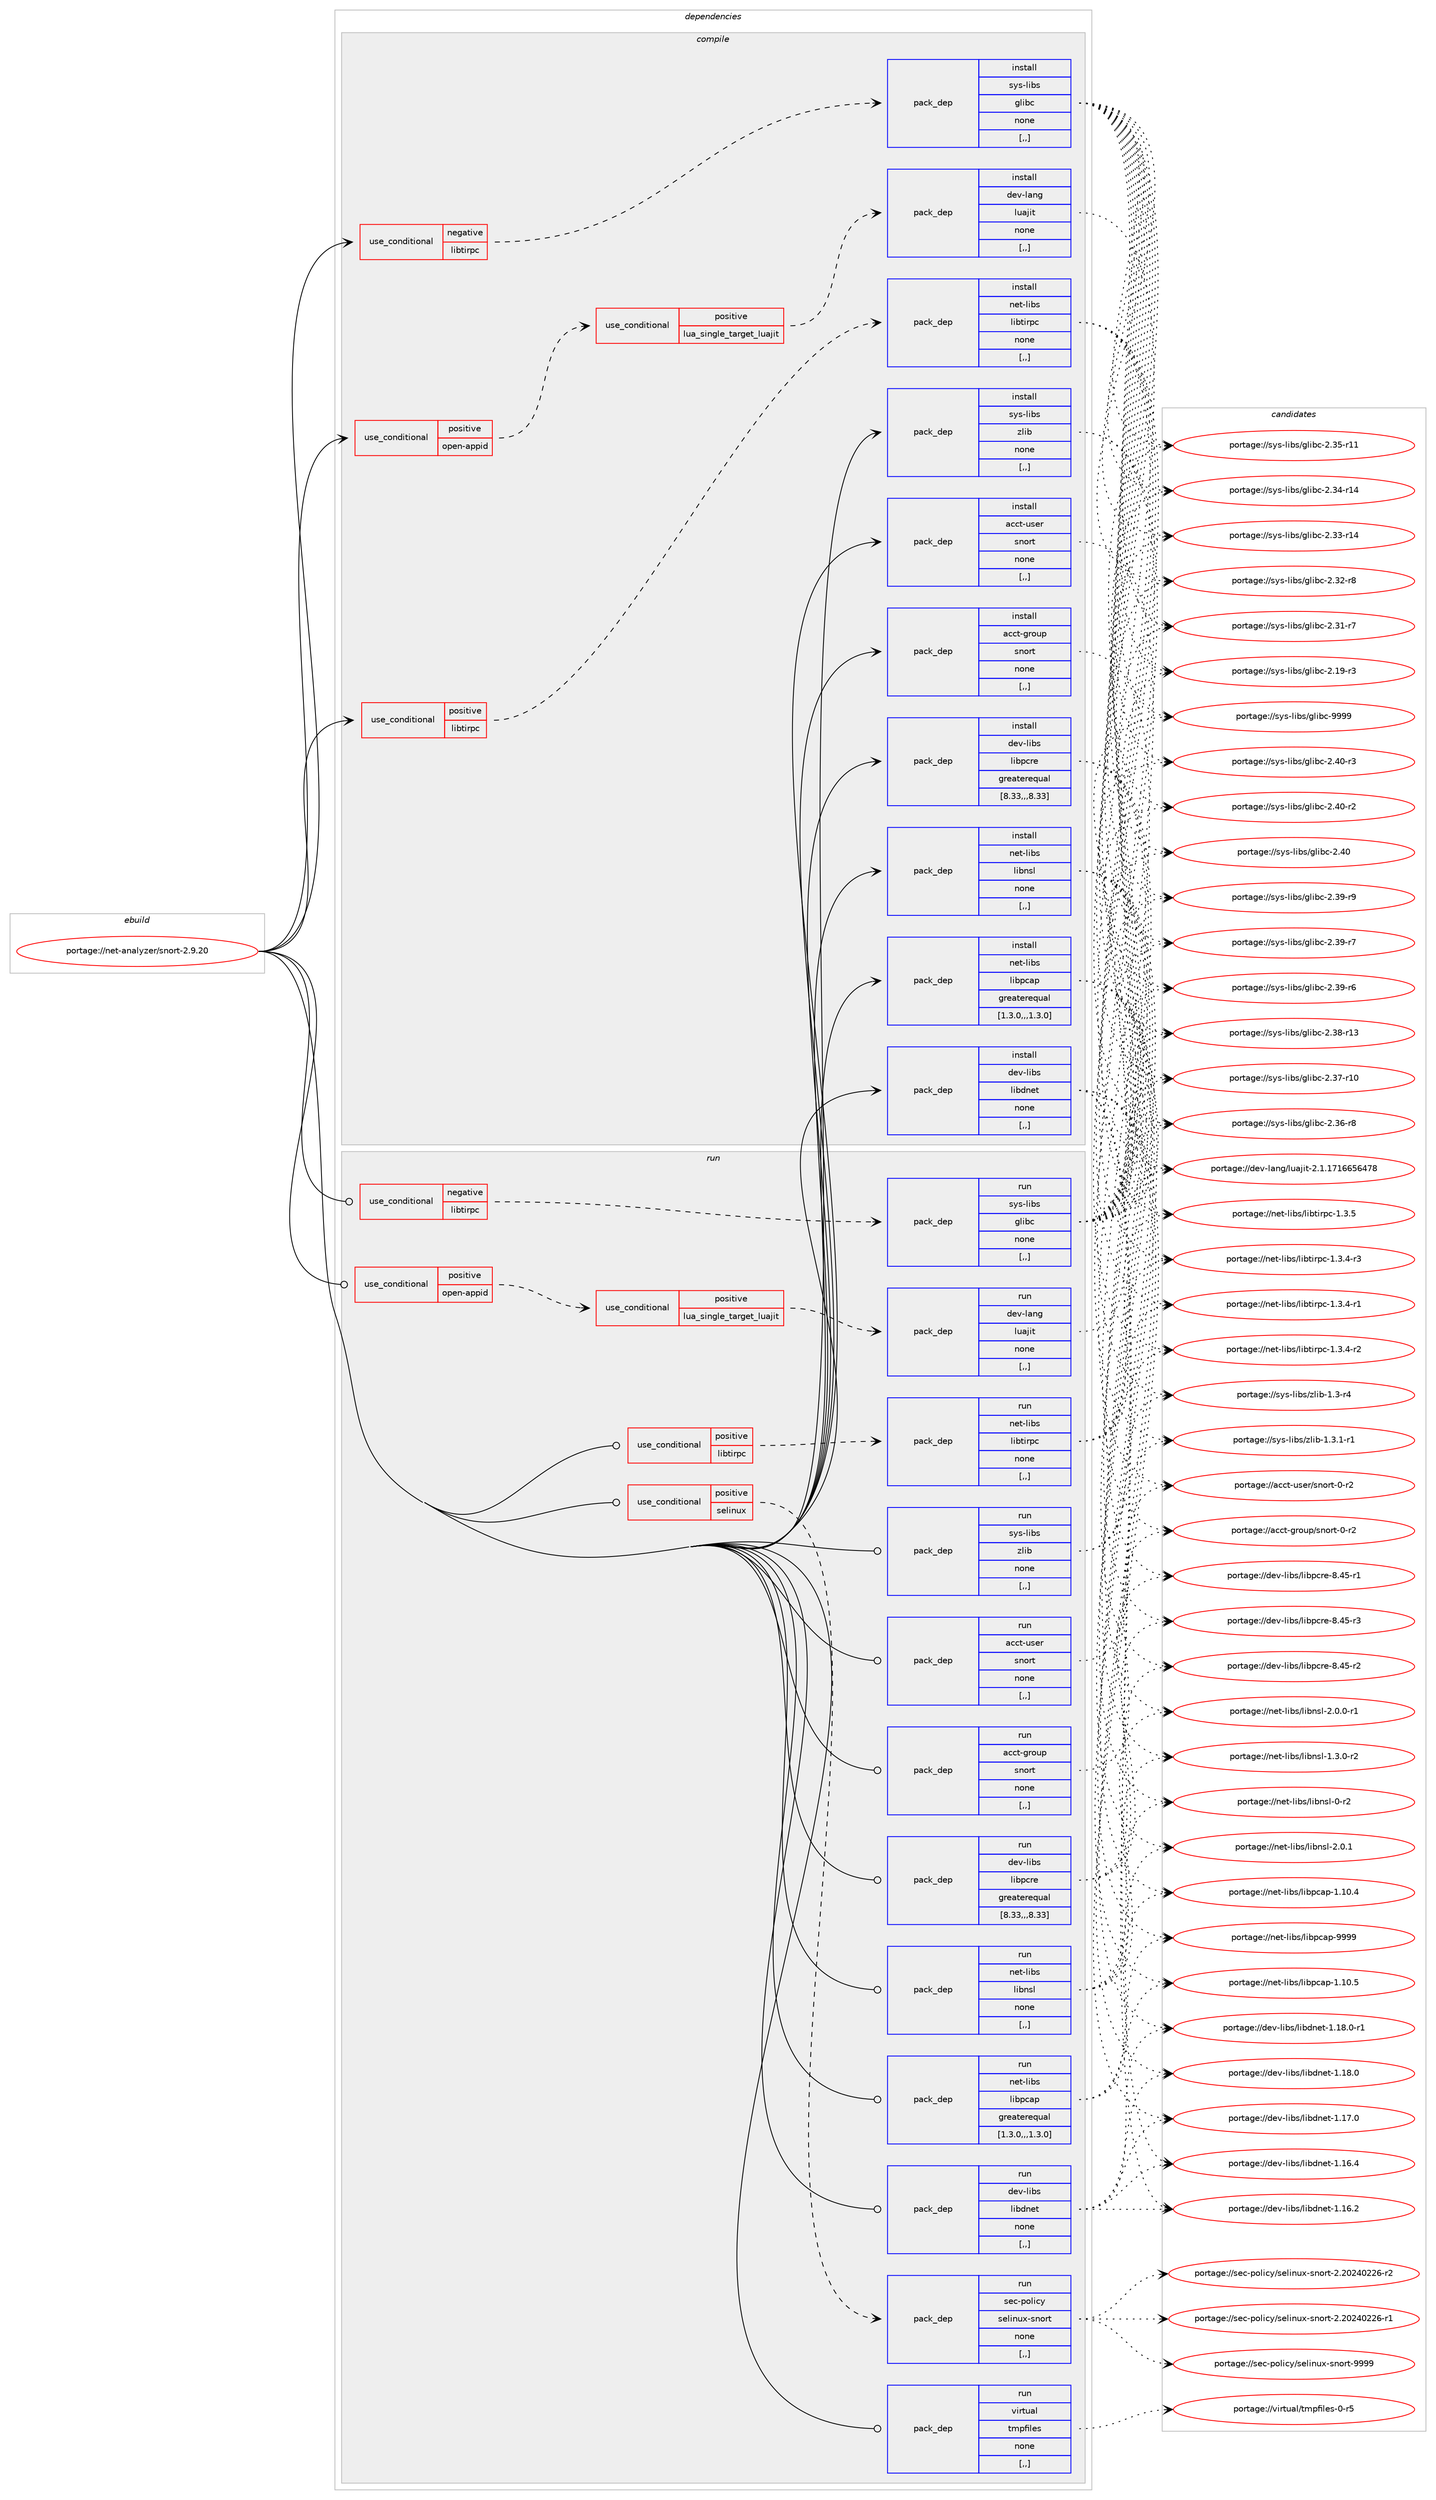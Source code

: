 digraph prolog {

# *************
# Graph options
# *************

newrank=true;
concentrate=true;
compound=true;
graph [rankdir=LR,fontname=Helvetica,fontsize=10,ranksep=1.5];#, ranksep=2.5, nodesep=0.2];
edge  [arrowhead=vee];
node  [fontname=Helvetica,fontsize=10];

# **********
# The ebuild
# **********

subgraph cluster_leftcol {
color=gray;
label=<<i>ebuild</i>>;
id [label="portage://net-analyzer/snort-2.9.20", color=red, width=4, href="../net-analyzer/snort-2.9.20.svg"];
}

# ****************
# The dependencies
# ****************

subgraph cluster_midcol {
color=gray;
label=<<i>dependencies</i>>;
subgraph cluster_compile {
fillcolor="#eeeeee";
style=filled;
label=<<i>compile</i>>;
subgraph cond222499 {
dependency853720 [label=<<TABLE BORDER="0" CELLBORDER="1" CELLSPACING="0" CELLPADDING="4"><TR><TD ROWSPAN="3" CELLPADDING="10">use_conditional</TD></TR><TR><TD>negative</TD></TR><TR><TD>libtirpc</TD></TR></TABLE>>, shape=none, color=red];
subgraph pack624868 {
dependency853721 [label=<<TABLE BORDER="0" CELLBORDER="1" CELLSPACING="0" CELLPADDING="4" WIDTH="220"><TR><TD ROWSPAN="6" CELLPADDING="30">pack_dep</TD></TR><TR><TD WIDTH="110">install</TD></TR><TR><TD>sys-libs</TD></TR><TR><TD>glibc</TD></TR><TR><TD>none</TD></TR><TR><TD>[,,]</TD></TR></TABLE>>, shape=none, color=blue];
}
dependency853720:e -> dependency853721:w [weight=20,style="dashed",arrowhead="vee"];
}
id:e -> dependency853720:w [weight=20,style="solid",arrowhead="vee"];
subgraph cond222500 {
dependency853722 [label=<<TABLE BORDER="0" CELLBORDER="1" CELLSPACING="0" CELLPADDING="4"><TR><TD ROWSPAN="3" CELLPADDING="10">use_conditional</TD></TR><TR><TD>positive</TD></TR><TR><TD>libtirpc</TD></TR></TABLE>>, shape=none, color=red];
subgraph pack624869 {
dependency853723 [label=<<TABLE BORDER="0" CELLBORDER="1" CELLSPACING="0" CELLPADDING="4" WIDTH="220"><TR><TD ROWSPAN="6" CELLPADDING="30">pack_dep</TD></TR><TR><TD WIDTH="110">install</TD></TR><TR><TD>net-libs</TD></TR><TR><TD>libtirpc</TD></TR><TR><TD>none</TD></TR><TR><TD>[,,]</TD></TR></TABLE>>, shape=none, color=blue];
}
dependency853722:e -> dependency853723:w [weight=20,style="dashed",arrowhead="vee"];
}
id:e -> dependency853722:w [weight=20,style="solid",arrowhead="vee"];
subgraph cond222501 {
dependency853724 [label=<<TABLE BORDER="0" CELLBORDER="1" CELLSPACING="0" CELLPADDING="4"><TR><TD ROWSPAN="3" CELLPADDING="10">use_conditional</TD></TR><TR><TD>positive</TD></TR><TR><TD>open-appid</TD></TR></TABLE>>, shape=none, color=red];
subgraph cond222502 {
dependency853725 [label=<<TABLE BORDER="0" CELLBORDER="1" CELLSPACING="0" CELLPADDING="4"><TR><TD ROWSPAN="3" CELLPADDING="10">use_conditional</TD></TR><TR><TD>positive</TD></TR><TR><TD>lua_single_target_luajit</TD></TR></TABLE>>, shape=none, color=red];
subgraph pack624870 {
dependency853726 [label=<<TABLE BORDER="0" CELLBORDER="1" CELLSPACING="0" CELLPADDING="4" WIDTH="220"><TR><TD ROWSPAN="6" CELLPADDING="30">pack_dep</TD></TR><TR><TD WIDTH="110">install</TD></TR><TR><TD>dev-lang</TD></TR><TR><TD>luajit</TD></TR><TR><TD>none</TD></TR><TR><TD>[,,]</TD></TR></TABLE>>, shape=none, color=blue];
}
dependency853725:e -> dependency853726:w [weight=20,style="dashed",arrowhead="vee"];
}
dependency853724:e -> dependency853725:w [weight=20,style="dashed",arrowhead="vee"];
}
id:e -> dependency853724:w [weight=20,style="solid",arrowhead="vee"];
subgraph pack624871 {
dependency853727 [label=<<TABLE BORDER="0" CELLBORDER="1" CELLSPACING="0" CELLPADDING="4" WIDTH="220"><TR><TD ROWSPAN="6" CELLPADDING="30">pack_dep</TD></TR><TR><TD WIDTH="110">install</TD></TR><TR><TD>acct-group</TD></TR><TR><TD>snort</TD></TR><TR><TD>none</TD></TR><TR><TD>[,,]</TD></TR></TABLE>>, shape=none, color=blue];
}
id:e -> dependency853727:w [weight=20,style="solid",arrowhead="vee"];
subgraph pack624872 {
dependency853728 [label=<<TABLE BORDER="0" CELLBORDER="1" CELLSPACING="0" CELLPADDING="4" WIDTH="220"><TR><TD ROWSPAN="6" CELLPADDING="30">pack_dep</TD></TR><TR><TD WIDTH="110">install</TD></TR><TR><TD>acct-user</TD></TR><TR><TD>snort</TD></TR><TR><TD>none</TD></TR><TR><TD>[,,]</TD></TR></TABLE>>, shape=none, color=blue];
}
id:e -> dependency853728:w [weight=20,style="solid",arrowhead="vee"];
subgraph pack624873 {
dependency853729 [label=<<TABLE BORDER="0" CELLBORDER="1" CELLSPACING="0" CELLPADDING="4" WIDTH="220"><TR><TD ROWSPAN="6" CELLPADDING="30">pack_dep</TD></TR><TR><TD WIDTH="110">install</TD></TR><TR><TD>dev-libs</TD></TR><TR><TD>libdnet</TD></TR><TR><TD>none</TD></TR><TR><TD>[,,]</TD></TR></TABLE>>, shape=none, color=blue];
}
id:e -> dependency853729:w [weight=20,style="solid",arrowhead="vee"];
subgraph pack624874 {
dependency853730 [label=<<TABLE BORDER="0" CELLBORDER="1" CELLSPACING="0" CELLPADDING="4" WIDTH="220"><TR><TD ROWSPAN="6" CELLPADDING="30">pack_dep</TD></TR><TR><TD WIDTH="110">install</TD></TR><TR><TD>dev-libs</TD></TR><TR><TD>libpcre</TD></TR><TR><TD>greaterequal</TD></TR><TR><TD>[8.33,,,8.33]</TD></TR></TABLE>>, shape=none, color=blue];
}
id:e -> dependency853730:w [weight=20,style="solid",arrowhead="vee"];
subgraph pack624875 {
dependency853731 [label=<<TABLE BORDER="0" CELLBORDER="1" CELLSPACING="0" CELLPADDING="4" WIDTH="220"><TR><TD ROWSPAN="6" CELLPADDING="30">pack_dep</TD></TR><TR><TD WIDTH="110">install</TD></TR><TR><TD>net-libs</TD></TR><TR><TD>libnsl</TD></TR><TR><TD>none</TD></TR><TR><TD>[,,]</TD></TR></TABLE>>, shape=none, color=blue];
}
id:e -> dependency853731:w [weight=20,style="solid",arrowhead="vee"];
subgraph pack624876 {
dependency853732 [label=<<TABLE BORDER="0" CELLBORDER="1" CELLSPACING="0" CELLPADDING="4" WIDTH="220"><TR><TD ROWSPAN="6" CELLPADDING="30">pack_dep</TD></TR><TR><TD WIDTH="110">install</TD></TR><TR><TD>net-libs</TD></TR><TR><TD>libpcap</TD></TR><TR><TD>greaterequal</TD></TR><TR><TD>[1.3.0,,,1.3.0]</TD></TR></TABLE>>, shape=none, color=blue];
}
id:e -> dependency853732:w [weight=20,style="solid",arrowhead="vee"];
subgraph pack624877 {
dependency853733 [label=<<TABLE BORDER="0" CELLBORDER="1" CELLSPACING="0" CELLPADDING="4" WIDTH="220"><TR><TD ROWSPAN="6" CELLPADDING="30">pack_dep</TD></TR><TR><TD WIDTH="110">install</TD></TR><TR><TD>sys-libs</TD></TR><TR><TD>zlib</TD></TR><TR><TD>none</TD></TR><TR><TD>[,,]</TD></TR></TABLE>>, shape=none, color=blue];
}
id:e -> dependency853733:w [weight=20,style="solid",arrowhead="vee"];
}
subgraph cluster_compileandrun {
fillcolor="#eeeeee";
style=filled;
label=<<i>compile and run</i>>;
}
subgraph cluster_run {
fillcolor="#eeeeee";
style=filled;
label=<<i>run</i>>;
subgraph cond222503 {
dependency853734 [label=<<TABLE BORDER="0" CELLBORDER="1" CELLSPACING="0" CELLPADDING="4"><TR><TD ROWSPAN="3" CELLPADDING="10">use_conditional</TD></TR><TR><TD>negative</TD></TR><TR><TD>libtirpc</TD></TR></TABLE>>, shape=none, color=red];
subgraph pack624878 {
dependency853735 [label=<<TABLE BORDER="0" CELLBORDER="1" CELLSPACING="0" CELLPADDING="4" WIDTH="220"><TR><TD ROWSPAN="6" CELLPADDING="30">pack_dep</TD></TR><TR><TD WIDTH="110">run</TD></TR><TR><TD>sys-libs</TD></TR><TR><TD>glibc</TD></TR><TR><TD>none</TD></TR><TR><TD>[,,]</TD></TR></TABLE>>, shape=none, color=blue];
}
dependency853734:e -> dependency853735:w [weight=20,style="dashed",arrowhead="vee"];
}
id:e -> dependency853734:w [weight=20,style="solid",arrowhead="odot"];
subgraph cond222504 {
dependency853736 [label=<<TABLE BORDER="0" CELLBORDER="1" CELLSPACING="0" CELLPADDING="4"><TR><TD ROWSPAN="3" CELLPADDING="10">use_conditional</TD></TR><TR><TD>positive</TD></TR><TR><TD>libtirpc</TD></TR></TABLE>>, shape=none, color=red];
subgraph pack624879 {
dependency853737 [label=<<TABLE BORDER="0" CELLBORDER="1" CELLSPACING="0" CELLPADDING="4" WIDTH="220"><TR><TD ROWSPAN="6" CELLPADDING="30">pack_dep</TD></TR><TR><TD WIDTH="110">run</TD></TR><TR><TD>net-libs</TD></TR><TR><TD>libtirpc</TD></TR><TR><TD>none</TD></TR><TR><TD>[,,]</TD></TR></TABLE>>, shape=none, color=blue];
}
dependency853736:e -> dependency853737:w [weight=20,style="dashed",arrowhead="vee"];
}
id:e -> dependency853736:w [weight=20,style="solid",arrowhead="odot"];
subgraph cond222505 {
dependency853738 [label=<<TABLE BORDER="0" CELLBORDER="1" CELLSPACING="0" CELLPADDING="4"><TR><TD ROWSPAN="3" CELLPADDING="10">use_conditional</TD></TR><TR><TD>positive</TD></TR><TR><TD>open-appid</TD></TR></TABLE>>, shape=none, color=red];
subgraph cond222506 {
dependency853739 [label=<<TABLE BORDER="0" CELLBORDER="1" CELLSPACING="0" CELLPADDING="4"><TR><TD ROWSPAN="3" CELLPADDING="10">use_conditional</TD></TR><TR><TD>positive</TD></TR><TR><TD>lua_single_target_luajit</TD></TR></TABLE>>, shape=none, color=red];
subgraph pack624880 {
dependency853740 [label=<<TABLE BORDER="0" CELLBORDER="1" CELLSPACING="0" CELLPADDING="4" WIDTH="220"><TR><TD ROWSPAN="6" CELLPADDING="30">pack_dep</TD></TR><TR><TD WIDTH="110">run</TD></TR><TR><TD>dev-lang</TD></TR><TR><TD>luajit</TD></TR><TR><TD>none</TD></TR><TR><TD>[,,]</TD></TR></TABLE>>, shape=none, color=blue];
}
dependency853739:e -> dependency853740:w [weight=20,style="dashed",arrowhead="vee"];
}
dependency853738:e -> dependency853739:w [weight=20,style="dashed",arrowhead="vee"];
}
id:e -> dependency853738:w [weight=20,style="solid",arrowhead="odot"];
subgraph cond222507 {
dependency853741 [label=<<TABLE BORDER="0" CELLBORDER="1" CELLSPACING="0" CELLPADDING="4"><TR><TD ROWSPAN="3" CELLPADDING="10">use_conditional</TD></TR><TR><TD>positive</TD></TR><TR><TD>selinux</TD></TR></TABLE>>, shape=none, color=red];
subgraph pack624881 {
dependency853742 [label=<<TABLE BORDER="0" CELLBORDER="1" CELLSPACING="0" CELLPADDING="4" WIDTH="220"><TR><TD ROWSPAN="6" CELLPADDING="30">pack_dep</TD></TR><TR><TD WIDTH="110">run</TD></TR><TR><TD>sec-policy</TD></TR><TR><TD>selinux-snort</TD></TR><TR><TD>none</TD></TR><TR><TD>[,,]</TD></TR></TABLE>>, shape=none, color=blue];
}
dependency853741:e -> dependency853742:w [weight=20,style="dashed",arrowhead="vee"];
}
id:e -> dependency853741:w [weight=20,style="solid",arrowhead="odot"];
subgraph pack624882 {
dependency853743 [label=<<TABLE BORDER="0" CELLBORDER="1" CELLSPACING="0" CELLPADDING="4" WIDTH="220"><TR><TD ROWSPAN="6" CELLPADDING="30">pack_dep</TD></TR><TR><TD WIDTH="110">run</TD></TR><TR><TD>acct-group</TD></TR><TR><TD>snort</TD></TR><TR><TD>none</TD></TR><TR><TD>[,,]</TD></TR></TABLE>>, shape=none, color=blue];
}
id:e -> dependency853743:w [weight=20,style="solid",arrowhead="odot"];
subgraph pack624883 {
dependency853744 [label=<<TABLE BORDER="0" CELLBORDER="1" CELLSPACING="0" CELLPADDING="4" WIDTH="220"><TR><TD ROWSPAN="6" CELLPADDING="30">pack_dep</TD></TR><TR><TD WIDTH="110">run</TD></TR><TR><TD>acct-user</TD></TR><TR><TD>snort</TD></TR><TR><TD>none</TD></TR><TR><TD>[,,]</TD></TR></TABLE>>, shape=none, color=blue];
}
id:e -> dependency853744:w [weight=20,style="solid",arrowhead="odot"];
subgraph pack624884 {
dependency853745 [label=<<TABLE BORDER="0" CELLBORDER="1" CELLSPACING="0" CELLPADDING="4" WIDTH="220"><TR><TD ROWSPAN="6" CELLPADDING="30">pack_dep</TD></TR><TR><TD WIDTH="110">run</TD></TR><TR><TD>dev-libs</TD></TR><TR><TD>libdnet</TD></TR><TR><TD>none</TD></TR><TR><TD>[,,]</TD></TR></TABLE>>, shape=none, color=blue];
}
id:e -> dependency853745:w [weight=20,style="solid",arrowhead="odot"];
subgraph pack624885 {
dependency853746 [label=<<TABLE BORDER="0" CELLBORDER="1" CELLSPACING="0" CELLPADDING="4" WIDTH="220"><TR><TD ROWSPAN="6" CELLPADDING="30">pack_dep</TD></TR><TR><TD WIDTH="110">run</TD></TR><TR><TD>dev-libs</TD></TR><TR><TD>libpcre</TD></TR><TR><TD>greaterequal</TD></TR><TR><TD>[8.33,,,8.33]</TD></TR></TABLE>>, shape=none, color=blue];
}
id:e -> dependency853746:w [weight=20,style="solid",arrowhead="odot"];
subgraph pack624886 {
dependency853747 [label=<<TABLE BORDER="0" CELLBORDER="1" CELLSPACING="0" CELLPADDING="4" WIDTH="220"><TR><TD ROWSPAN="6" CELLPADDING="30">pack_dep</TD></TR><TR><TD WIDTH="110">run</TD></TR><TR><TD>net-libs</TD></TR><TR><TD>libnsl</TD></TR><TR><TD>none</TD></TR><TR><TD>[,,]</TD></TR></TABLE>>, shape=none, color=blue];
}
id:e -> dependency853747:w [weight=20,style="solid",arrowhead="odot"];
subgraph pack624887 {
dependency853748 [label=<<TABLE BORDER="0" CELLBORDER="1" CELLSPACING="0" CELLPADDING="4" WIDTH="220"><TR><TD ROWSPAN="6" CELLPADDING="30">pack_dep</TD></TR><TR><TD WIDTH="110">run</TD></TR><TR><TD>net-libs</TD></TR><TR><TD>libpcap</TD></TR><TR><TD>greaterequal</TD></TR><TR><TD>[1.3.0,,,1.3.0]</TD></TR></TABLE>>, shape=none, color=blue];
}
id:e -> dependency853748:w [weight=20,style="solid",arrowhead="odot"];
subgraph pack624888 {
dependency853749 [label=<<TABLE BORDER="0" CELLBORDER="1" CELLSPACING="0" CELLPADDING="4" WIDTH="220"><TR><TD ROWSPAN="6" CELLPADDING="30">pack_dep</TD></TR><TR><TD WIDTH="110">run</TD></TR><TR><TD>sys-libs</TD></TR><TR><TD>zlib</TD></TR><TR><TD>none</TD></TR><TR><TD>[,,]</TD></TR></TABLE>>, shape=none, color=blue];
}
id:e -> dependency853749:w [weight=20,style="solid",arrowhead="odot"];
subgraph pack624889 {
dependency853750 [label=<<TABLE BORDER="0" CELLBORDER="1" CELLSPACING="0" CELLPADDING="4" WIDTH="220"><TR><TD ROWSPAN="6" CELLPADDING="30">pack_dep</TD></TR><TR><TD WIDTH="110">run</TD></TR><TR><TD>virtual</TD></TR><TR><TD>tmpfiles</TD></TR><TR><TD>none</TD></TR><TR><TD>[,,]</TD></TR></TABLE>>, shape=none, color=blue];
}
id:e -> dependency853750:w [weight=20,style="solid",arrowhead="odot"];
}
}

# **************
# The candidates
# **************

subgraph cluster_choices {
rank=same;
color=gray;
label=<<i>candidates</i>>;

subgraph choice624868 {
color=black;
nodesep=1;
choice11512111545108105981154710310810598994557575757 [label="portage://sys-libs/glibc-9999", color=red, width=4,href="../sys-libs/glibc-9999.svg"];
choice115121115451081059811547103108105989945504652484511451 [label="portage://sys-libs/glibc-2.40-r3", color=red, width=4,href="../sys-libs/glibc-2.40-r3.svg"];
choice115121115451081059811547103108105989945504652484511450 [label="portage://sys-libs/glibc-2.40-r2", color=red, width=4,href="../sys-libs/glibc-2.40-r2.svg"];
choice11512111545108105981154710310810598994550465248 [label="portage://sys-libs/glibc-2.40", color=red, width=4,href="../sys-libs/glibc-2.40.svg"];
choice115121115451081059811547103108105989945504651574511457 [label="portage://sys-libs/glibc-2.39-r9", color=red, width=4,href="../sys-libs/glibc-2.39-r9.svg"];
choice115121115451081059811547103108105989945504651574511455 [label="portage://sys-libs/glibc-2.39-r7", color=red, width=4,href="../sys-libs/glibc-2.39-r7.svg"];
choice115121115451081059811547103108105989945504651574511454 [label="portage://sys-libs/glibc-2.39-r6", color=red, width=4,href="../sys-libs/glibc-2.39-r6.svg"];
choice11512111545108105981154710310810598994550465156451144951 [label="portage://sys-libs/glibc-2.38-r13", color=red, width=4,href="../sys-libs/glibc-2.38-r13.svg"];
choice11512111545108105981154710310810598994550465155451144948 [label="portage://sys-libs/glibc-2.37-r10", color=red, width=4,href="../sys-libs/glibc-2.37-r10.svg"];
choice115121115451081059811547103108105989945504651544511456 [label="portage://sys-libs/glibc-2.36-r8", color=red, width=4,href="../sys-libs/glibc-2.36-r8.svg"];
choice11512111545108105981154710310810598994550465153451144949 [label="portage://sys-libs/glibc-2.35-r11", color=red, width=4,href="../sys-libs/glibc-2.35-r11.svg"];
choice11512111545108105981154710310810598994550465152451144952 [label="portage://sys-libs/glibc-2.34-r14", color=red, width=4,href="../sys-libs/glibc-2.34-r14.svg"];
choice11512111545108105981154710310810598994550465151451144952 [label="portage://sys-libs/glibc-2.33-r14", color=red, width=4,href="../sys-libs/glibc-2.33-r14.svg"];
choice115121115451081059811547103108105989945504651504511456 [label="portage://sys-libs/glibc-2.32-r8", color=red, width=4,href="../sys-libs/glibc-2.32-r8.svg"];
choice115121115451081059811547103108105989945504651494511455 [label="portage://sys-libs/glibc-2.31-r7", color=red, width=4,href="../sys-libs/glibc-2.31-r7.svg"];
choice115121115451081059811547103108105989945504649574511451 [label="portage://sys-libs/glibc-2.19-r3", color=red, width=4,href="../sys-libs/glibc-2.19-r3.svg"];
dependency853721:e -> choice11512111545108105981154710310810598994557575757:w [style=dotted,weight="100"];
dependency853721:e -> choice115121115451081059811547103108105989945504652484511451:w [style=dotted,weight="100"];
dependency853721:e -> choice115121115451081059811547103108105989945504652484511450:w [style=dotted,weight="100"];
dependency853721:e -> choice11512111545108105981154710310810598994550465248:w [style=dotted,weight="100"];
dependency853721:e -> choice115121115451081059811547103108105989945504651574511457:w [style=dotted,weight="100"];
dependency853721:e -> choice115121115451081059811547103108105989945504651574511455:w [style=dotted,weight="100"];
dependency853721:e -> choice115121115451081059811547103108105989945504651574511454:w [style=dotted,weight="100"];
dependency853721:e -> choice11512111545108105981154710310810598994550465156451144951:w [style=dotted,weight="100"];
dependency853721:e -> choice11512111545108105981154710310810598994550465155451144948:w [style=dotted,weight="100"];
dependency853721:e -> choice115121115451081059811547103108105989945504651544511456:w [style=dotted,weight="100"];
dependency853721:e -> choice11512111545108105981154710310810598994550465153451144949:w [style=dotted,weight="100"];
dependency853721:e -> choice11512111545108105981154710310810598994550465152451144952:w [style=dotted,weight="100"];
dependency853721:e -> choice11512111545108105981154710310810598994550465151451144952:w [style=dotted,weight="100"];
dependency853721:e -> choice115121115451081059811547103108105989945504651504511456:w [style=dotted,weight="100"];
dependency853721:e -> choice115121115451081059811547103108105989945504651494511455:w [style=dotted,weight="100"];
dependency853721:e -> choice115121115451081059811547103108105989945504649574511451:w [style=dotted,weight="100"];
}
subgraph choice624869 {
color=black;
nodesep=1;
choice1101011164510810598115471081059811610511411299454946514653 [label="portage://net-libs/libtirpc-1.3.5", color=red, width=4,href="../net-libs/libtirpc-1.3.5.svg"];
choice11010111645108105981154710810598116105114112994549465146524511451 [label="portage://net-libs/libtirpc-1.3.4-r3", color=red, width=4,href="../net-libs/libtirpc-1.3.4-r3.svg"];
choice11010111645108105981154710810598116105114112994549465146524511450 [label="portage://net-libs/libtirpc-1.3.4-r2", color=red, width=4,href="../net-libs/libtirpc-1.3.4-r2.svg"];
choice11010111645108105981154710810598116105114112994549465146524511449 [label="portage://net-libs/libtirpc-1.3.4-r1", color=red, width=4,href="../net-libs/libtirpc-1.3.4-r1.svg"];
dependency853723:e -> choice1101011164510810598115471081059811610511411299454946514653:w [style=dotted,weight="100"];
dependency853723:e -> choice11010111645108105981154710810598116105114112994549465146524511451:w [style=dotted,weight="100"];
dependency853723:e -> choice11010111645108105981154710810598116105114112994549465146524511450:w [style=dotted,weight="100"];
dependency853723:e -> choice11010111645108105981154710810598116105114112994549465146524511449:w [style=dotted,weight="100"];
}
subgraph choice624870 {
color=black;
nodesep=1;
choice10010111845108971101034710811797106105116455046494649554954545354525556 [label="portage://dev-lang/luajit-2.1.1716656478", color=red, width=4,href="../dev-lang/luajit-2.1.1716656478.svg"];
dependency853726:e -> choice10010111845108971101034710811797106105116455046494649554954545354525556:w [style=dotted,weight="100"];
}
subgraph choice624871 {
color=black;
nodesep=1;
choice979999116451031141111171124711511011111411645484511450 [label="portage://acct-group/snort-0-r2", color=red, width=4,href="../acct-group/snort-0-r2.svg"];
dependency853727:e -> choice979999116451031141111171124711511011111411645484511450:w [style=dotted,weight="100"];
}
subgraph choice624872 {
color=black;
nodesep=1;
choice979999116451171151011144711511011111411645484511450 [label="portage://acct-user/snort-0-r2", color=red, width=4,href="../acct-user/snort-0-r2.svg"];
dependency853728:e -> choice979999116451171151011144711511011111411645484511450:w [style=dotted,weight="100"];
}
subgraph choice624873 {
color=black;
nodesep=1;
choice10010111845108105981154710810598100110101116454946495646484511449 [label="portage://dev-libs/libdnet-1.18.0-r1", color=red, width=4,href="../dev-libs/libdnet-1.18.0-r1.svg"];
choice1001011184510810598115471081059810011010111645494649564648 [label="portage://dev-libs/libdnet-1.18.0", color=red, width=4,href="../dev-libs/libdnet-1.18.0.svg"];
choice1001011184510810598115471081059810011010111645494649554648 [label="portage://dev-libs/libdnet-1.17.0", color=red, width=4,href="../dev-libs/libdnet-1.17.0.svg"];
choice1001011184510810598115471081059810011010111645494649544652 [label="portage://dev-libs/libdnet-1.16.4", color=red, width=4,href="../dev-libs/libdnet-1.16.4.svg"];
choice1001011184510810598115471081059810011010111645494649544650 [label="portage://dev-libs/libdnet-1.16.2", color=red, width=4,href="../dev-libs/libdnet-1.16.2.svg"];
dependency853729:e -> choice10010111845108105981154710810598100110101116454946495646484511449:w [style=dotted,weight="100"];
dependency853729:e -> choice1001011184510810598115471081059810011010111645494649564648:w [style=dotted,weight="100"];
dependency853729:e -> choice1001011184510810598115471081059810011010111645494649554648:w [style=dotted,weight="100"];
dependency853729:e -> choice1001011184510810598115471081059810011010111645494649544652:w [style=dotted,weight="100"];
dependency853729:e -> choice1001011184510810598115471081059810011010111645494649544650:w [style=dotted,weight="100"];
}
subgraph choice624874 {
color=black;
nodesep=1;
choice100101118451081059811547108105981129911410145564652534511451 [label="portage://dev-libs/libpcre-8.45-r3", color=red, width=4,href="../dev-libs/libpcre-8.45-r3.svg"];
choice100101118451081059811547108105981129911410145564652534511450 [label="portage://dev-libs/libpcre-8.45-r2", color=red, width=4,href="../dev-libs/libpcre-8.45-r2.svg"];
choice100101118451081059811547108105981129911410145564652534511449 [label="portage://dev-libs/libpcre-8.45-r1", color=red, width=4,href="../dev-libs/libpcre-8.45-r1.svg"];
dependency853730:e -> choice100101118451081059811547108105981129911410145564652534511451:w [style=dotted,weight="100"];
dependency853730:e -> choice100101118451081059811547108105981129911410145564652534511450:w [style=dotted,weight="100"];
dependency853730:e -> choice100101118451081059811547108105981129911410145564652534511449:w [style=dotted,weight="100"];
}
subgraph choice624875 {
color=black;
nodesep=1;
choice11010111645108105981154710810598110115108455046484649 [label="portage://net-libs/libnsl-2.0.1", color=red, width=4,href="../net-libs/libnsl-2.0.1.svg"];
choice110101116451081059811547108105981101151084550464846484511449 [label="portage://net-libs/libnsl-2.0.0-r1", color=red, width=4,href="../net-libs/libnsl-2.0.0-r1.svg"];
choice110101116451081059811547108105981101151084549465146484511450 [label="portage://net-libs/libnsl-1.3.0-r2", color=red, width=4,href="../net-libs/libnsl-1.3.0-r2.svg"];
choice1101011164510810598115471081059811011510845484511450 [label="portage://net-libs/libnsl-0-r2", color=red, width=4,href="../net-libs/libnsl-0-r2.svg"];
dependency853731:e -> choice11010111645108105981154710810598110115108455046484649:w [style=dotted,weight="100"];
dependency853731:e -> choice110101116451081059811547108105981101151084550464846484511449:w [style=dotted,weight="100"];
dependency853731:e -> choice110101116451081059811547108105981101151084549465146484511450:w [style=dotted,weight="100"];
dependency853731:e -> choice1101011164510810598115471081059811011510845484511450:w [style=dotted,weight="100"];
}
subgraph choice624876 {
color=black;
nodesep=1;
choice1101011164510810598115471081059811299971124557575757 [label="portage://net-libs/libpcap-9999", color=red, width=4,href="../net-libs/libpcap-9999.svg"];
choice11010111645108105981154710810598112999711245494649484653 [label="portage://net-libs/libpcap-1.10.5", color=red, width=4,href="../net-libs/libpcap-1.10.5.svg"];
choice11010111645108105981154710810598112999711245494649484652 [label="portage://net-libs/libpcap-1.10.4", color=red, width=4,href="../net-libs/libpcap-1.10.4.svg"];
dependency853732:e -> choice1101011164510810598115471081059811299971124557575757:w [style=dotted,weight="100"];
dependency853732:e -> choice11010111645108105981154710810598112999711245494649484653:w [style=dotted,weight="100"];
dependency853732:e -> choice11010111645108105981154710810598112999711245494649484652:w [style=dotted,weight="100"];
}
subgraph choice624877 {
color=black;
nodesep=1;
choice115121115451081059811547122108105984549465146494511449 [label="portage://sys-libs/zlib-1.3.1-r1", color=red, width=4,href="../sys-libs/zlib-1.3.1-r1.svg"];
choice11512111545108105981154712210810598454946514511452 [label="portage://sys-libs/zlib-1.3-r4", color=red, width=4,href="../sys-libs/zlib-1.3-r4.svg"];
dependency853733:e -> choice115121115451081059811547122108105984549465146494511449:w [style=dotted,weight="100"];
dependency853733:e -> choice11512111545108105981154712210810598454946514511452:w [style=dotted,weight="100"];
}
subgraph choice624878 {
color=black;
nodesep=1;
choice11512111545108105981154710310810598994557575757 [label="portage://sys-libs/glibc-9999", color=red, width=4,href="../sys-libs/glibc-9999.svg"];
choice115121115451081059811547103108105989945504652484511451 [label="portage://sys-libs/glibc-2.40-r3", color=red, width=4,href="../sys-libs/glibc-2.40-r3.svg"];
choice115121115451081059811547103108105989945504652484511450 [label="portage://sys-libs/glibc-2.40-r2", color=red, width=4,href="../sys-libs/glibc-2.40-r2.svg"];
choice11512111545108105981154710310810598994550465248 [label="portage://sys-libs/glibc-2.40", color=red, width=4,href="../sys-libs/glibc-2.40.svg"];
choice115121115451081059811547103108105989945504651574511457 [label="portage://sys-libs/glibc-2.39-r9", color=red, width=4,href="../sys-libs/glibc-2.39-r9.svg"];
choice115121115451081059811547103108105989945504651574511455 [label="portage://sys-libs/glibc-2.39-r7", color=red, width=4,href="../sys-libs/glibc-2.39-r7.svg"];
choice115121115451081059811547103108105989945504651574511454 [label="portage://sys-libs/glibc-2.39-r6", color=red, width=4,href="../sys-libs/glibc-2.39-r6.svg"];
choice11512111545108105981154710310810598994550465156451144951 [label="portage://sys-libs/glibc-2.38-r13", color=red, width=4,href="../sys-libs/glibc-2.38-r13.svg"];
choice11512111545108105981154710310810598994550465155451144948 [label="portage://sys-libs/glibc-2.37-r10", color=red, width=4,href="../sys-libs/glibc-2.37-r10.svg"];
choice115121115451081059811547103108105989945504651544511456 [label="portage://sys-libs/glibc-2.36-r8", color=red, width=4,href="../sys-libs/glibc-2.36-r8.svg"];
choice11512111545108105981154710310810598994550465153451144949 [label="portage://sys-libs/glibc-2.35-r11", color=red, width=4,href="../sys-libs/glibc-2.35-r11.svg"];
choice11512111545108105981154710310810598994550465152451144952 [label="portage://sys-libs/glibc-2.34-r14", color=red, width=4,href="../sys-libs/glibc-2.34-r14.svg"];
choice11512111545108105981154710310810598994550465151451144952 [label="portage://sys-libs/glibc-2.33-r14", color=red, width=4,href="../sys-libs/glibc-2.33-r14.svg"];
choice115121115451081059811547103108105989945504651504511456 [label="portage://sys-libs/glibc-2.32-r8", color=red, width=4,href="../sys-libs/glibc-2.32-r8.svg"];
choice115121115451081059811547103108105989945504651494511455 [label="portage://sys-libs/glibc-2.31-r7", color=red, width=4,href="../sys-libs/glibc-2.31-r7.svg"];
choice115121115451081059811547103108105989945504649574511451 [label="portage://sys-libs/glibc-2.19-r3", color=red, width=4,href="../sys-libs/glibc-2.19-r3.svg"];
dependency853735:e -> choice11512111545108105981154710310810598994557575757:w [style=dotted,weight="100"];
dependency853735:e -> choice115121115451081059811547103108105989945504652484511451:w [style=dotted,weight="100"];
dependency853735:e -> choice115121115451081059811547103108105989945504652484511450:w [style=dotted,weight="100"];
dependency853735:e -> choice11512111545108105981154710310810598994550465248:w [style=dotted,weight="100"];
dependency853735:e -> choice115121115451081059811547103108105989945504651574511457:w [style=dotted,weight="100"];
dependency853735:e -> choice115121115451081059811547103108105989945504651574511455:w [style=dotted,weight="100"];
dependency853735:e -> choice115121115451081059811547103108105989945504651574511454:w [style=dotted,weight="100"];
dependency853735:e -> choice11512111545108105981154710310810598994550465156451144951:w [style=dotted,weight="100"];
dependency853735:e -> choice11512111545108105981154710310810598994550465155451144948:w [style=dotted,weight="100"];
dependency853735:e -> choice115121115451081059811547103108105989945504651544511456:w [style=dotted,weight="100"];
dependency853735:e -> choice11512111545108105981154710310810598994550465153451144949:w [style=dotted,weight="100"];
dependency853735:e -> choice11512111545108105981154710310810598994550465152451144952:w [style=dotted,weight="100"];
dependency853735:e -> choice11512111545108105981154710310810598994550465151451144952:w [style=dotted,weight="100"];
dependency853735:e -> choice115121115451081059811547103108105989945504651504511456:w [style=dotted,weight="100"];
dependency853735:e -> choice115121115451081059811547103108105989945504651494511455:w [style=dotted,weight="100"];
dependency853735:e -> choice115121115451081059811547103108105989945504649574511451:w [style=dotted,weight="100"];
}
subgraph choice624879 {
color=black;
nodesep=1;
choice1101011164510810598115471081059811610511411299454946514653 [label="portage://net-libs/libtirpc-1.3.5", color=red, width=4,href="../net-libs/libtirpc-1.3.5.svg"];
choice11010111645108105981154710810598116105114112994549465146524511451 [label="portage://net-libs/libtirpc-1.3.4-r3", color=red, width=4,href="../net-libs/libtirpc-1.3.4-r3.svg"];
choice11010111645108105981154710810598116105114112994549465146524511450 [label="portage://net-libs/libtirpc-1.3.4-r2", color=red, width=4,href="../net-libs/libtirpc-1.3.4-r2.svg"];
choice11010111645108105981154710810598116105114112994549465146524511449 [label="portage://net-libs/libtirpc-1.3.4-r1", color=red, width=4,href="../net-libs/libtirpc-1.3.4-r1.svg"];
dependency853737:e -> choice1101011164510810598115471081059811610511411299454946514653:w [style=dotted,weight="100"];
dependency853737:e -> choice11010111645108105981154710810598116105114112994549465146524511451:w [style=dotted,weight="100"];
dependency853737:e -> choice11010111645108105981154710810598116105114112994549465146524511450:w [style=dotted,weight="100"];
dependency853737:e -> choice11010111645108105981154710810598116105114112994549465146524511449:w [style=dotted,weight="100"];
}
subgraph choice624880 {
color=black;
nodesep=1;
choice10010111845108971101034710811797106105116455046494649554954545354525556 [label="portage://dev-lang/luajit-2.1.1716656478", color=red, width=4,href="../dev-lang/luajit-2.1.1716656478.svg"];
dependency853740:e -> choice10010111845108971101034710811797106105116455046494649554954545354525556:w [style=dotted,weight="100"];
}
subgraph choice624881 {
color=black;
nodesep=1;
choice11510199451121111081059912147115101108105110117120451151101111141164557575757 [label="portage://sec-policy/selinux-snort-9999", color=red, width=4,href="../sec-policy/selinux-snort-9999.svg"];
choice115101994511211110810599121471151011081051101171204511511011111411645504650485052485050544511450 [label="portage://sec-policy/selinux-snort-2.20240226-r2", color=red, width=4,href="../sec-policy/selinux-snort-2.20240226-r2.svg"];
choice115101994511211110810599121471151011081051101171204511511011111411645504650485052485050544511449 [label="portage://sec-policy/selinux-snort-2.20240226-r1", color=red, width=4,href="../sec-policy/selinux-snort-2.20240226-r1.svg"];
dependency853742:e -> choice11510199451121111081059912147115101108105110117120451151101111141164557575757:w [style=dotted,weight="100"];
dependency853742:e -> choice115101994511211110810599121471151011081051101171204511511011111411645504650485052485050544511450:w [style=dotted,weight="100"];
dependency853742:e -> choice115101994511211110810599121471151011081051101171204511511011111411645504650485052485050544511449:w [style=dotted,weight="100"];
}
subgraph choice624882 {
color=black;
nodesep=1;
choice979999116451031141111171124711511011111411645484511450 [label="portage://acct-group/snort-0-r2", color=red, width=4,href="../acct-group/snort-0-r2.svg"];
dependency853743:e -> choice979999116451031141111171124711511011111411645484511450:w [style=dotted,weight="100"];
}
subgraph choice624883 {
color=black;
nodesep=1;
choice979999116451171151011144711511011111411645484511450 [label="portage://acct-user/snort-0-r2", color=red, width=4,href="../acct-user/snort-0-r2.svg"];
dependency853744:e -> choice979999116451171151011144711511011111411645484511450:w [style=dotted,weight="100"];
}
subgraph choice624884 {
color=black;
nodesep=1;
choice10010111845108105981154710810598100110101116454946495646484511449 [label="portage://dev-libs/libdnet-1.18.0-r1", color=red, width=4,href="../dev-libs/libdnet-1.18.0-r1.svg"];
choice1001011184510810598115471081059810011010111645494649564648 [label="portage://dev-libs/libdnet-1.18.0", color=red, width=4,href="../dev-libs/libdnet-1.18.0.svg"];
choice1001011184510810598115471081059810011010111645494649554648 [label="portage://dev-libs/libdnet-1.17.0", color=red, width=4,href="../dev-libs/libdnet-1.17.0.svg"];
choice1001011184510810598115471081059810011010111645494649544652 [label="portage://dev-libs/libdnet-1.16.4", color=red, width=4,href="../dev-libs/libdnet-1.16.4.svg"];
choice1001011184510810598115471081059810011010111645494649544650 [label="portage://dev-libs/libdnet-1.16.2", color=red, width=4,href="../dev-libs/libdnet-1.16.2.svg"];
dependency853745:e -> choice10010111845108105981154710810598100110101116454946495646484511449:w [style=dotted,weight="100"];
dependency853745:e -> choice1001011184510810598115471081059810011010111645494649564648:w [style=dotted,weight="100"];
dependency853745:e -> choice1001011184510810598115471081059810011010111645494649554648:w [style=dotted,weight="100"];
dependency853745:e -> choice1001011184510810598115471081059810011010111645494649544652:w [style=dotted,weight="100"];
dependency853745:e -> choice1001011184510810598115471081059810011010111645494649544650:w [style=dotted,weight="100"];
}
subgraph choice624885 {
color=black;
nodesep=1;
choice100101118451081059811547108105981129911410145564652534511451 [label="portage://dev-libs/libpcre-8.45-r3", color=red, width=4,href="../dev-libs/libpcre-8.45-r3.svg"];
choice100101118451081059811547108105981129911410145564652534511450 [label="portage://dev-libs/libpcre-8.45-r2", color=red, width=4,href="../dev-libs/libpcre-8.45-r2.svg"];
choice100101118451081059811547108105981129911410145564652534511449 [label="portage://dev-libs/libpcre-8.45-r1", color=red, width=4,href="../dev-libs/libpcre-8.45-r1.svg"];
dependency853746:e -> choice100101118451081059811547108105981129911410145564652534511451:w [style=dotted,weight="100"];
dependency853746:e -> choice100101118451081059811547108105981129911410145564652534511450:w [style=dotted,weight="100"];
dependency853746:e -> choice100101118451081059811547108105981129911410145564652534511449:w [style=dotted,weight="100"];
}
subgraph choice624886 {
color=black;
nodesep=1;
choice11010111645108105981154710810598110115108455046484649 [label="portage://net-libs/libnsl-2.0.1", color=red, width=4,href="../net-libs/libnsl-2.0.1.svg"];
choice110101116451081059811547108105981101151084550464846484511449 [label="portage://net-libs/libnsl-2.0.0-r1", color=red, width=4,href="../net-libs/libnsl-2.0.0-r1.svg"];
choice110101116451081059811547108105981101151084549465146484511450 [label="portage://net-libs/libnsl-1.3.0-r2", color=red, width=4,href="../net-libs/libnsl-1.3.0-r2.svg"];
choice1101011164510810598115471081059811011510845484511450 [label="portage://net-libs/libnsl-0-r2", color=red, width=4,href="../net-libs/libnsl-0-r2.svg"];
dependency853747:e -> choice11010111645108105981154710810598110115108455046484649:w [style=dotted,weight="100"];
dependency853747:e -> choice110101116451081059811547108105981101151084550464846484511449:w [style=dotted,weight="100"];
dependency853747:e -> choice110101116451081059811547108105981101151084549465146484511450:w [style=dotted,weight="100"];
dependency853747:e -> choice1101011164510810598115471081059811011510845484511450:w [style=dotted,weight="100"];
}
subgraph choice624887 {
color=black;
nodesep=1;
choice1101011164510810598115471081059811299971124557575757 [label="portage://net-libs/libpcap-9999", color=red, width=4,href="../net-libs/libpcap-9999.svg"];
choice11010111645108105981154710810598112999711245494649484653 [label="portage://net-libs/libpcap-1.10.5", color=red, width=4,href="../net-libs/libpcap-1.10.5.svg"];
choice11010111645108105981154710810598112999711245494649484652 [label="portage://net-libs/libpcap-1.10.4", color=red, width=4,href="../net-libs/libpcap-1.10.4.svg"];
dependency853748:e -> choice1101011164510810598115471081059811299971124557575757:w [style=dotted,weight="100"];
dependency853748:e -> choice11010111645108105981154710810598112999711245494649484653:w [style=dotted,weight="100"];
dependency853748:e -> choice11010111645108105981154710810598112999711245494649484652:w [style=dotted,weight="100"];
}
subgraph choice624888 {
color=black;
nodesep=1;
choice115121115451081059811547122108105984549465146494511449 [label="portage://sys-libs/zlib-1.3.1-r1", color=red, width=4,href="../sys-libs/zlib-1.3.1-r1.svg"];
choice11512111545108105981154712210810598454946514511452 [label="portage://sys-libs/zlib-1.3-r4", color=red, width=4,href="../sys-libs/zlib-1.3-r4.svg"];
dependency853749:e -> choice115121115451081059811547122108105984549465146494511449:w [style=dotted,weight="100"];
dependency853749:e -> choice11512111545108105981154712210810598454946514511452:w [style=dotted,weight="100"];
}
subgraph choice624889 {
color=black;
nodesep=1;
choice118105114116117971084711610911210210510810111545484511453 [label="portage://virtual/tmpfiles-0-r5", color=red, width=4,href="../virtual/tmpfiles-0-r5.svg"];
dependency853750:e -> choice118105114116117971084711610911210210510810111545484511453:w [style=dotted,weight="100"];
}
}

}
